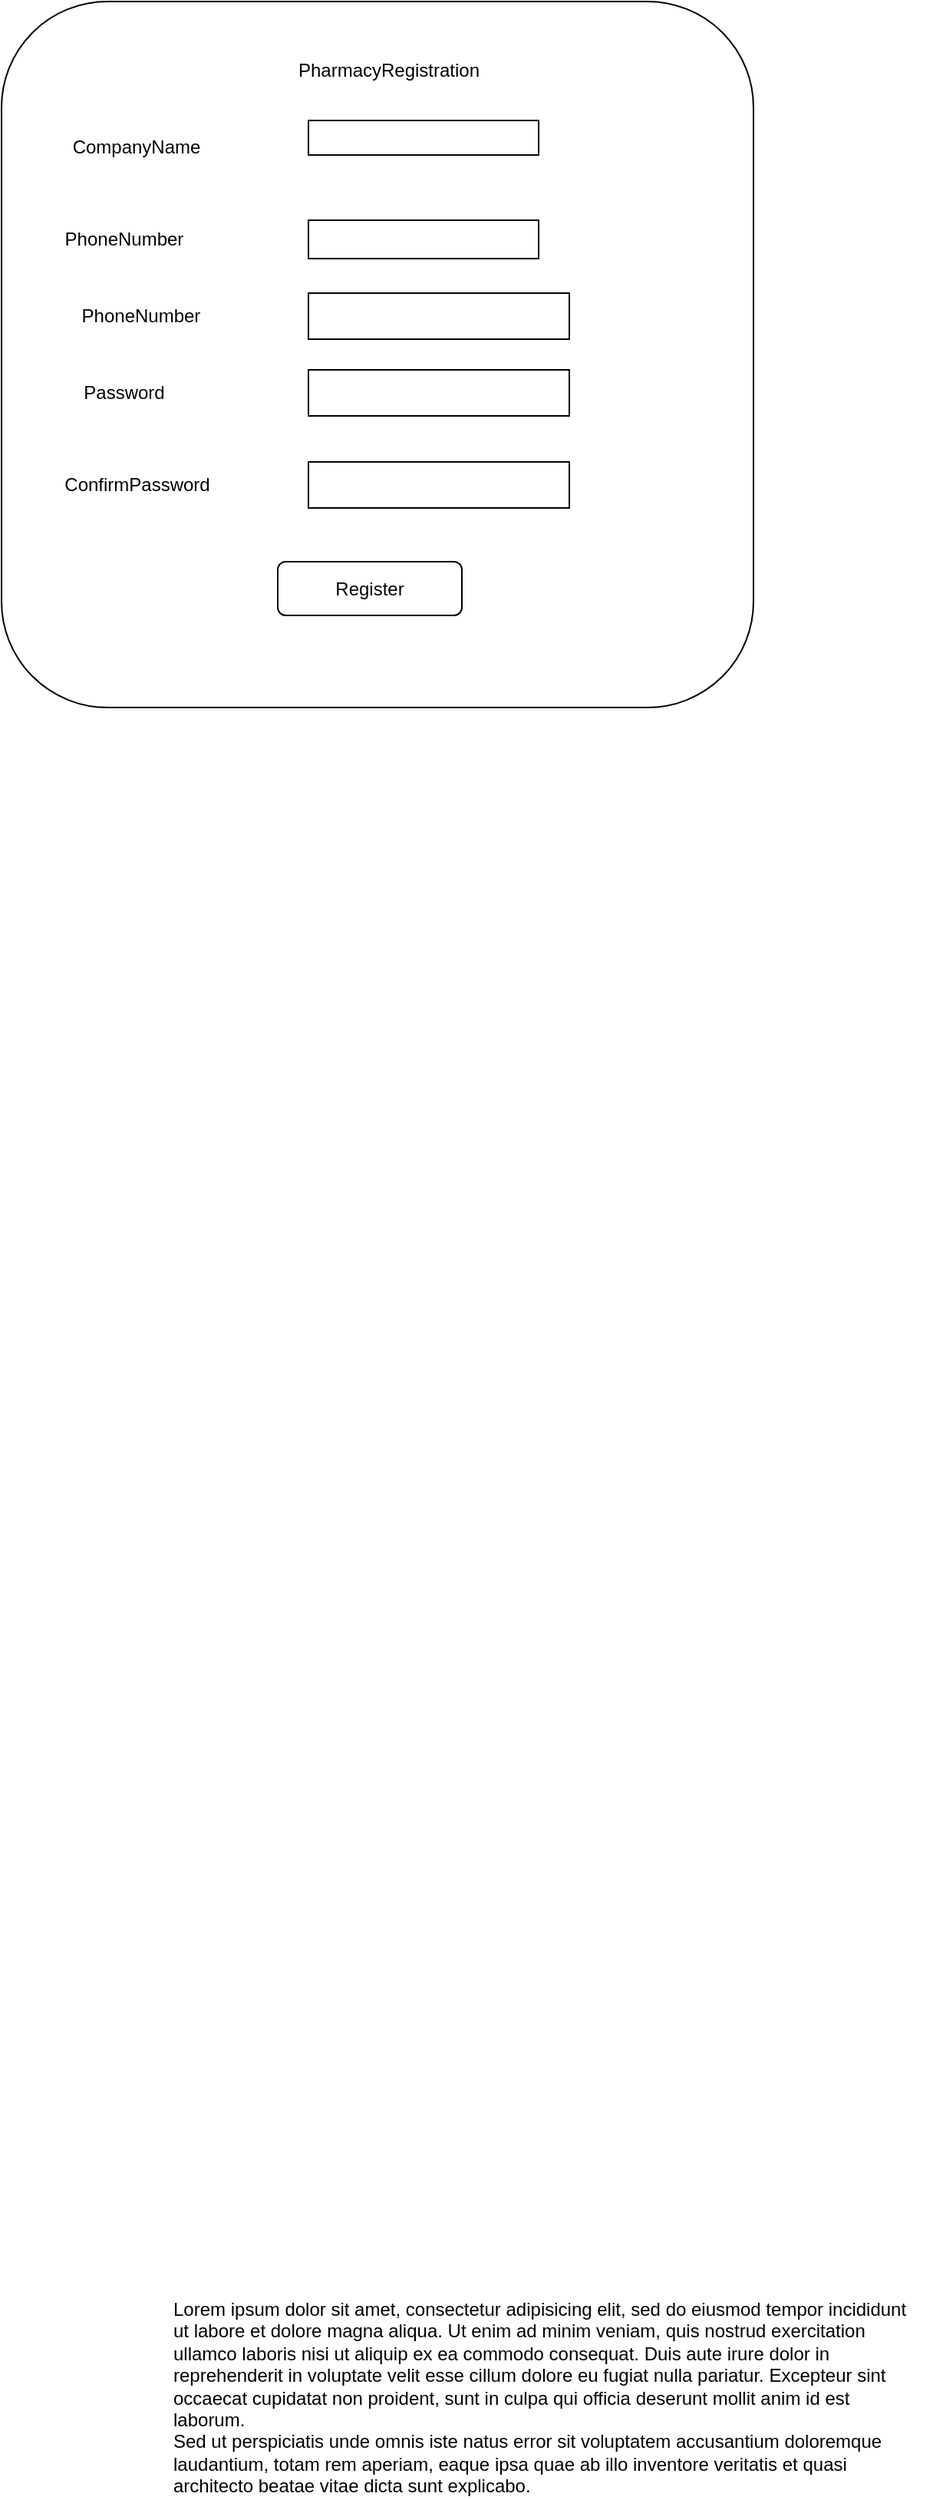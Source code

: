 <mxfile version="21.2.8" type="device">
  <diagram name="Page-1" id="2cc2dc42-3aac-f2a9-1cec-7a8b7cbee084">
    <mxGraphModel dx="780" dy="1394" grid="1" gridSize="10" guides="1" tooltips="1" connect="1" arrows="1" fold="1" page="1" pageScale="1" pageWidth="1100" pageHeight="850" background="none" math="0" shadow="0">
      <root>
        <mxCell id="0" />
        <mxCell id="1" parent="0" />
        <mxCell id="HQzWvRo_yw34zYKtN92w-1" value="" style="rounded=1;whiteSpace=wrap;html=1;" parent="1" vertex="1">
          <mxGeometry x="190" y="-790" width="490" height="460" as="geometry" />
        </mxCell>
        <mxCell id="7026571954dc6520-36" value="Lorem ipsum dolor sit amet, consectetur adipisicing elit, sed do eiusmod tempor incididunt ut labore et dolore magna aliqua. Ut enim ad minim veniam, quis nostrud exercitation ullamco laboris nisi ut aliquip ex ea commodo consequat. Duis aute irure dolor in reprehenderit in voluptate velit esse cillum dolore eu fugiat nulla pariatur. Excepteur sint occaecat cupidatat non proident, sunt in culpa qui officia deserunt mollit anim id est laborum.&lt;br&gt;Sed ut perspiciatis unde omnis iste natus error sit voluptatem accusantium doloremque laudantium, totam rem aperiam, eaque ipsa quae ab illo inventore veritatis et quasi architecto beatae vitae dicta sunt explicabo.&amp;nbsp;" style="text;spacingTop=-5;whiteSpace=wrap;html=1;align=left;fontSize=12;fontFamily=Helvetica;fillColor=none;strokeColor=none;rounded=0;shadow=1;labelBackgroundColor=none;" parent="1" vertex="1">
          <mxGeometry x="300" y="705" width="490" height="125" as="geometry" />
        </mxCell>
        <mxCell id="HQzWvRo_yw34zYKtN92w-2" value="PharmacyRegistration" style="text;html=1;strokeColor=none;fillColor=none;align=center;verticalAlign=middle;whiteSpace=wrap;rounded=0;" parent="1" vertex="1">
          <mxGeometry x="335" y="-780" width="215" height="70" as="geometry" />
        </mxCell>
        <mxCell id="HQzWvRo_yw34zYKtN92w-3" value="CompanyName" style="text;html=1;strokeColor=none;fillColor=none;align=center;verticalAlign=middle;whiteSpace=wrap;rounded=0;" parent="1" vertex="1">
          <mxGeometry x="218" y="-710" width="120" height="30" as="geometry" />
        </mxCell>
        <mxCell id="HQzWvRo_yw34zYKtN92w-5" value="" style="rounded=0;whiteSpace=wrap;html=1;" parent="1" vertex="1">
          <mxGeometry x="390" y="-712.5" width="150" height="22.5" as="geometry" />
        </mxCell>
        <mxCell id="HQzWvRo_yw34zYKtN92w-8" value="Register" style="rounded=1;whiteSpace=wrap;html=1;" parent="1" vertex="1">
          <mxGeometry x="370" y="-425" width="120" height="35" as="geometry" />
        </mxCell>
        <mxCell id="RRgBrUO-3Oh7JdnmOl58-8" value="Password" style="text;html=1;strokeColor=none;fillColor=none;align=center;verticalAlign=middle;whiteSpace=wrap;rounded=0;" parent="1" vertex="1">
          <mxGeometry x="240" y="-550" width="60" height="30" as="geometry" />
        </mxCell>
        <mxCell id="RRgBrUO-3Oh7JdnmOl58-9" value="" style="rounded=0;whiteSpace=wrap;html=1;" parent="1" vertex="1">
          <mxGeometry x="390" y="-550" width="170" height="30" as="geometry" />
        </mxCell>
        <mxCell id="RRgBrUO-3Oh7JdnmOl58-10" value="ConfirmPassword" style="text;html=1;strokeColor=none;fillColor=none;align=center;verticalAlign=middle;whiteSpace=wrap;rounded=0;" parent="1" vertex="1">
          <mxGeometry x="230.5" y="-490" width="95" height="30" as="geometry" />
        </mxCell>
        <mxCell id="RRgBrUO-3Oh7JdnmOl58-11" value="" style="rounded=0;whiteSpace=wrap;html=1;" parent="1" vertex="1">
          <mxGeometry x="390" y="-490" width="170" height="30" as="geometry" />
        </mxCell>
        <mxCell id="QwTVgli7NPyLiqz1rgIS-3" value="PhoneNumber" style="text;html=1;strokeColor=none;fillColor=none;align=center;verticalAlign=middle;whiteSpace=wrap;rounded=0;" vertex="1" parent="1">
          <mxGeometry x="225" y="-650" width="90" height="30" as="geometry" />
        </mxCell>
        <mxCell id="QwTVgli7NPyLiqz1rgIS-4" value="" style="rounded=0;whiteSpace=wrap;html=1;" vertex="1" parent="1">
          <mxGeometry x="390" y="-647.5" width="150" height="25" as="geometry" />
        </mxCell>
        <mxCell id="QwTVgli7NPyLiqz1rgIS-5" value="PhoneNumber" style="text;html=1;strokeColor=none;fillColor=none;align=center;verticalAlign=middle;whiteSpace=wrap;rounded=0;" vertex="1" parent="1">
          <mxGeometry x="230.5" y="-600" width="99.5" height="30" as="geometry" />
        </mxCell>
        <mxCell id="QwTVgli7NPyLiqz1rgIS-6" value="" style="rounded=0;whiteSpace=wrap;html=1;" vertex="1" parent="1">
          <mxGeometry x="390" y="-600" width="170" height="30" as="geometry" />
        </mxCell>
      </root>
    </mxGraphModel>
  </diagram>
</mxfile>
